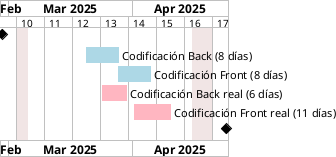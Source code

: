 @startgantt

printscale weekly

Project starts 2025-02-27

[  ] happens 2025-02-27

' ANALISIS 5 dias
'[Análisis (5 días)] starts 2025-02-27 and ends 2025-03-03 and is colored in #ADD8E6
'[Análisis real (5 días)] starts 2025-02-27 and ends 2025-03-03 and is colored in #FFB6C1

'[Envío de la propuesta] happens 2025-03-03

2025-03-03 to 2025-03-05 is closed

'[Aprobación de la propuesta] happens 2025-03-05

' DISEÑO 15 dias vs 19 dias
'[Diseño y Formación Angular (15 días)] starts 2025-03-05 and ends 2025-03-20 and is colored in #ADD8E6
'[Diseño y Formación Angular real (19 días)] starts 2025-03-05 and ends 2025-03-24 and is colored in #FFB6C1

'[Codificación (16 días)] starts 2025-03-20 and ends 2025-04-05 and is colored in #ADD8E6
'[Codificación real (17 días)] starts 2025-03-24 and ends 2025-04-10 and is colored in #FFB6C1


' CODIFICACION  16 dias vs 17 dias
[Codificación Back (8 días)] starts 2025-03-20 and ends 2025-03-28 and is colored in #ADD8E6
[Codificación Front (8 días)] starts 2025-03-28 and ends 2025-04-05 and is colored in #ADD8E6

[Codificación Back real (6 días)] starts 2025-03-24 and ends 2025-03-30 and is colored in #FFB6C1
[Codificación Front real (11 días)] starts 2025-04-01 and ends 2025-04-10 and is colored in #FFB6C1

' PRUEBAS  15 dias vs 8 dias
'[Pruebas (15 días)] starts 2025-04-01 and ends 2025-04-21 and is colored in #ADD8E6
'[Pruebas real (8 días)] starts 2025-04-11 and ends 2025-04-24 and is colored in #FFB6C1

2025-04-16 to 2025-04-20 is closed

[ ] happens 2025-04-24

@endgantt